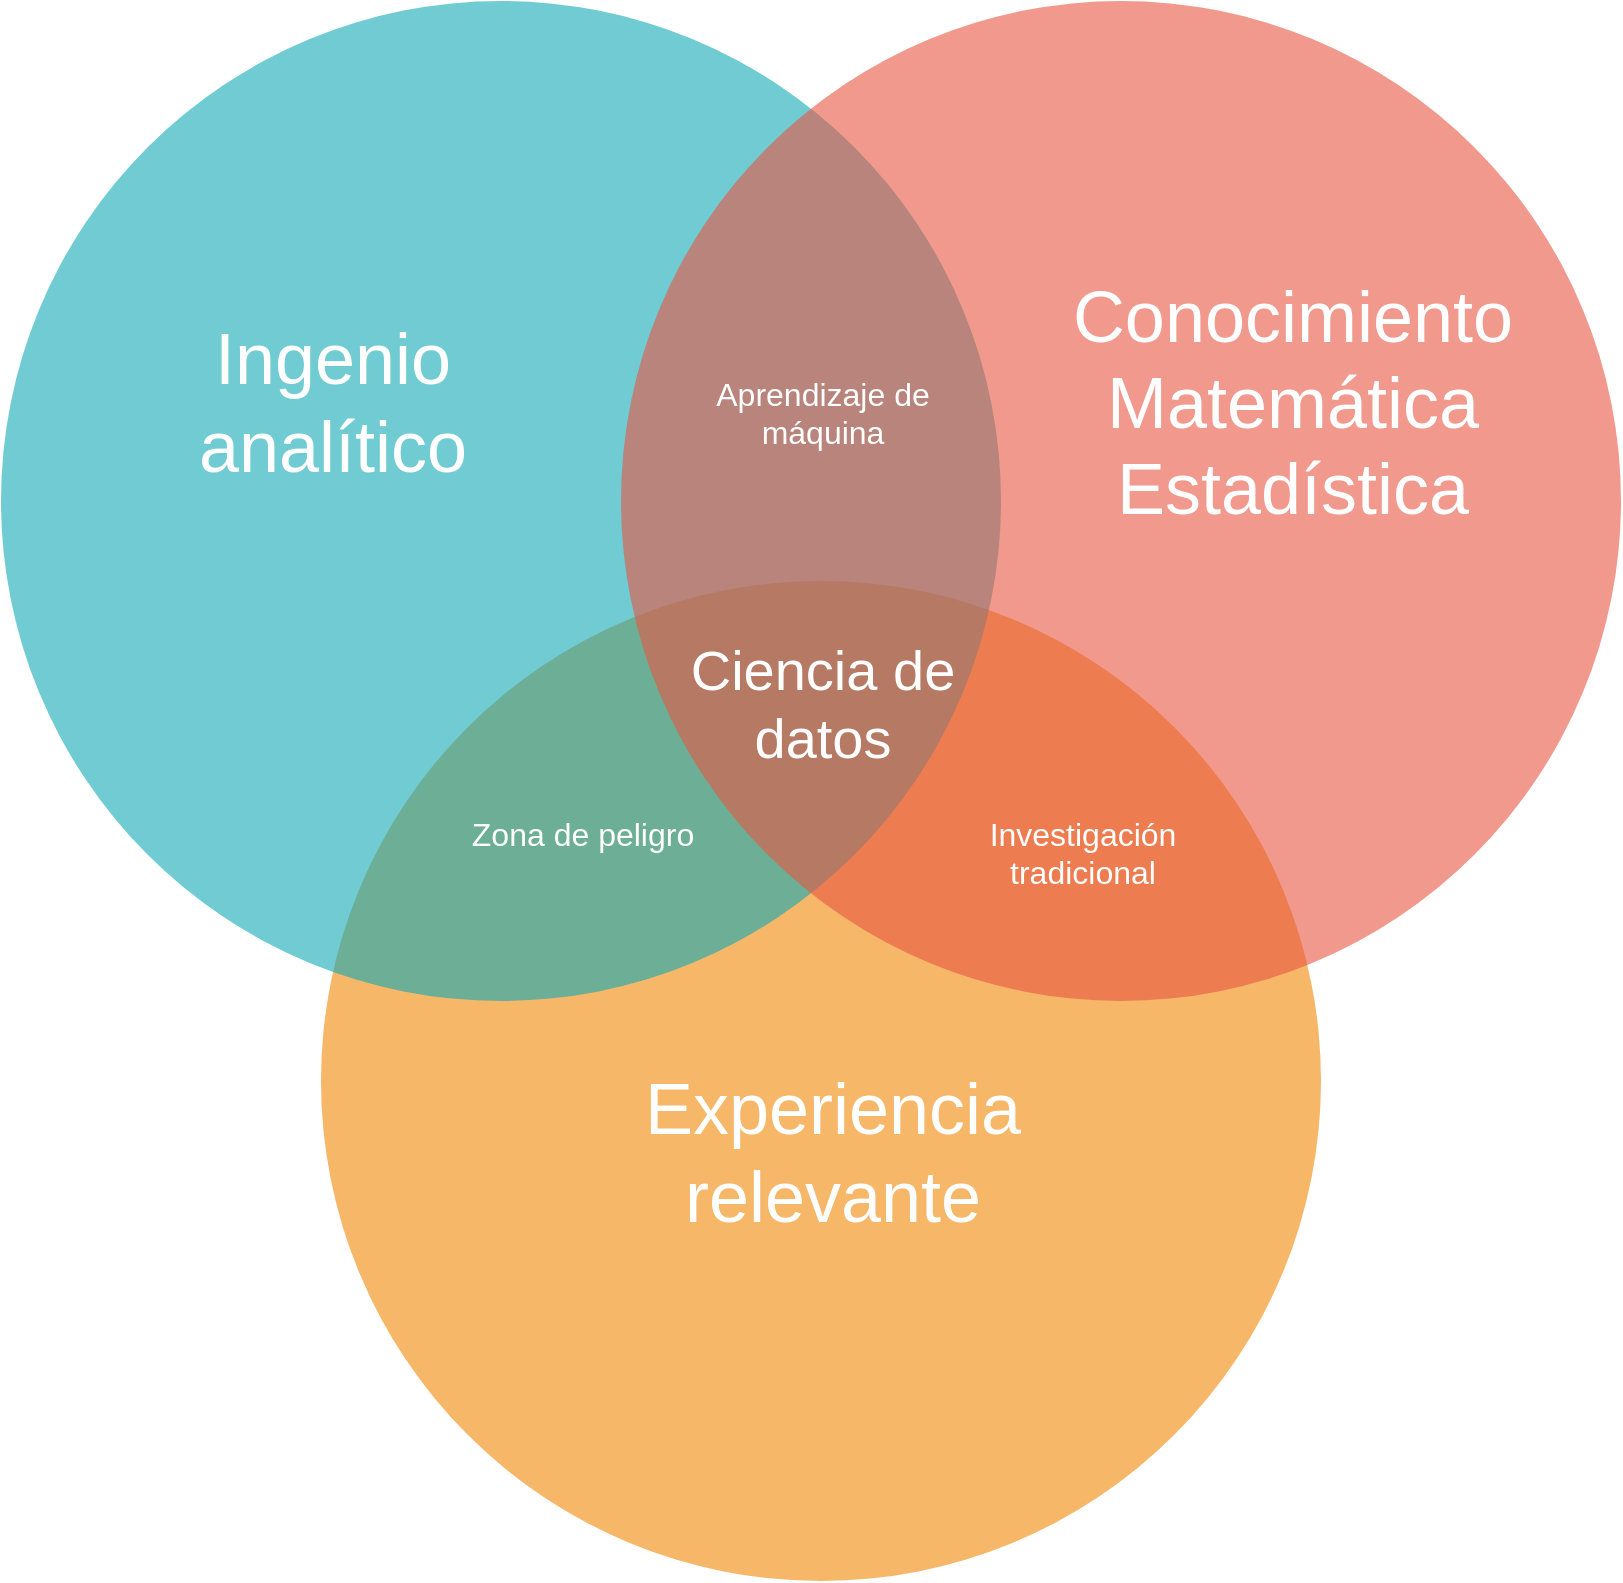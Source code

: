<mxfile version="21.3.7" type="github">
  <diagram id="3228e29e-7158-1315-38df-8450db1d8a1d" name="Page-1">
    <mxGraphModel dx="1843" dy="827" grid="1" gridSize="10" guides="1" tooltips="1" connect="1" arrows="1" fold="1" page="1" pageScale="1" pageWidth="1169" pageHeight="827" background="none" math="0" shadow="0">
      <root>
        <mxCell id="0" />
        <mxCell id="1" parent="0" />
        <mxCell id="21531" value="" style="ellipse;fillColor=#F08705;opacity=60;strokeColor=none;html=1;fontColor=#FFFFFF;" parent="1" vertex="1">
          <mxGeometry x="339.5" y="308.5" width="500" height="500" as="geometry" />
        </mxCell>
        <mxCell id="21532" value="" style="ellipse;fillColor=#12AAB5;opacity=60;strokeColor=none;html=1;fontColor=#FFFFFF;" parent="1" vertex="1">
          <mxGeometry x="179.5" y="18.5" width="500" height="500" as="geometry" />
        </mxCell>
        <mxCell id="21533" value="" style="ellipse;fillColor=#e85642;opacity=60;strokeColor=none;html=1;fontColor=#FFFFFF;" parent="1" vertex="1">
          <mxGeometry x="489.5" y="18.5" width="500" height="500" as="geometry" />
        </mxCell>
        <mxCell id="21534" value="&lt;font style=&quot;font-size: 36px;&quot;&gt;Ingenio &lt;br&gt;analítico&lt;/font&gt;" style="text;fontSize=24;align=center;verticalAlign=middle;html=1;fontColor=#FFFFFF;" parent="1" vertex="1">
          <mxGeometry x="250" y="183.5" width="190" height="70" as="geometry" />
        </mxCell>
        <mxCell id="21535" value="&lt;font style=&quot;font-size: 36px;&quot;&gt;Conocimiento&lt;br&gt;Matemática &lt;br&gt;Estadística&lt;/font&gt;" style="text;fontSize=24;align=center;verticalAlign=middle;html=1;fontColor=#FFFFFF;" parent="1" vertex="1">
          <mxGeometry x="730" y="183.5" width="190" height="70" as="geometry" />
        </mxCell>
        <mxCell id="21536" value="&lt;font style=&quot;font-size: 36px;&quot;&gt;Experiencia &lt;br&gt;relevante&lt;/font&gt;" style="text;fontSize=24;align=center;verticalAlign=middle;html=1;fontColor=#FFFFFF;" parent="1" vertex="1">
          <mxGeometry x="499.5" y="558.5" width="190" height="70" as="geometry" />
        </mxCell>
        <mxCell id="21537" value="Aprendizaje de&lt;br&gt;máquina" style="text;align=center;html=1;fontColor=#FFFFFF;fontSize=16;" parent="1" vertex="1">
          <mxGeometry x="569.5" y="198.5" width="40" height="40" as="geometry" />
        </mxCell>
        <mxCell id="21538" value="Zona de peligro" style="text;align=center;html=1;fontColor=#FFFFFF;fontSize=16;" parent="1" vertex="1">
          <mxGeometry x="449.5" y="418.5" width="40" height="40" as="geometry" />
        </mxCell>
        <mxCell id="21539" value="Investigación&lt;br&gt;tradicional" style="text;align=center;html=1;fontColor=#FFFFFF;fontSize=16;" parent="1" vertex="1">
          <mxGeometry x="699.5" y="418.5" width="40" height="40" as="geometry" />
        </mxCell>
        <mxCell id="21540" value="&lt;font style=&quot;font-size: 28px;&quot;&gt;Ciencia de &lt;br&gt;datos&lt;/font&gt;" style="text;align=center;html=1;fontColor=#FFFFFF;fontSize=16;" parent="1" vertex="1">
          <mxGeometry x="569.5" y="330" width="40" height="40" as="geometry" />
        </mxCell>
      </root>
    </mxGraphModel>
  </diagram>
</mxfile>
